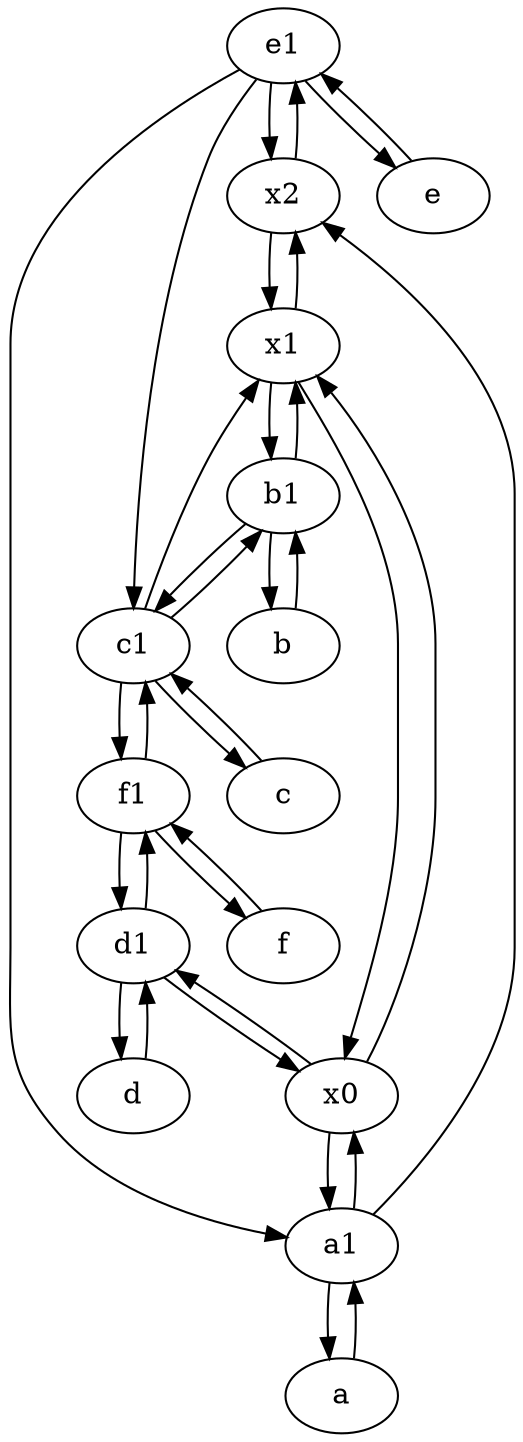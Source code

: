 digraph  {
	e1 [pos="25,45!"];
	x2;
	x0;
	d1 [pos="25,30!"];
	f [pos="15,45!"];
	c [pos="20,10!"];
	c1 [pos="30,15!"];
	e [pos="30,50!"];
	a1 [pos="40,15!"];
	a [pos="40,10!"];
	f1;
	x1;
	b1 [pos="45,20!"];
	d [pos="20,30!"];
	b [pos="50,20!"];
	f1 -> f;
	e1 -> e;
	e1 -> c1;
	a -> a1;
	b1 -> b;
	b1 -> x1;
	x0 -> a1;
	x1 -> b1;
	b -> b1;
	x2 -> x1;
	f1 -> c1;
	b1 -> c1;
	d1 -> d;
	x1 -> x0;
	c1 -> c;
	d1 -> x0;
	x0 -> d1;
	x2 -> e1;
	e -> e1;
	e1 -> a1;
	f1 -> d1;
	a1 -> a;
	c -> c1;
	d1 -> f1;
	e1 -> x2;
	c1 -> x1;
	c1 -> f1;
	c1 -> b1;
	a1 -> x2;
	f -> f1;
	a1 -> x0;
	x1 -> x2;
	x0 -> x1;
	d -> d1;

	}